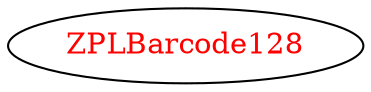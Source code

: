 digraph dependencyGraph {
 concentrate=true;
 ranksep="2.0";
 rankdir="LR"; 
 splines="ortho";
"ZPLBarcode128" [fontcolor="red"];
}